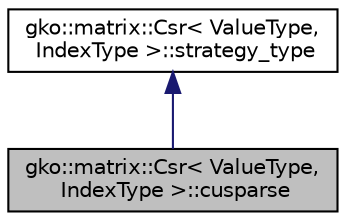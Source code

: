 digraph "gko::matrix::Csr&lt; ValueType, IndexType &gt;::cusparse"
{
 // INTERACTIVE_SVG=YES
  edge [fontname="Helvetica",fontsize="10",labelfontname="Helvetica",labelfontsize="10"];
  node [fontname="Helvetica",fontsize="10",shape=record];
  Node1 [label="gko::matrix::Csr\< ValueType,\l IndexType \>::cusparse",height=0.2,width=0.4,color="black", fillcolor="grey75", style="filled", fontcolor="black"];
  Node2 -> Node1 [dir="back",color="midnightblue",fontsize="10",style="solid",fontname="Helvetica"];
  Node2 [label="gko::matrix::Csr\< ValueType,\l IndexType \>::strategy_type",height=0.2,width=0.4,color="black", fillcolor="white", style="filled",URL="$classgko_1_1matrix_1_1Csr_1_1strategy__type.html"];
}
